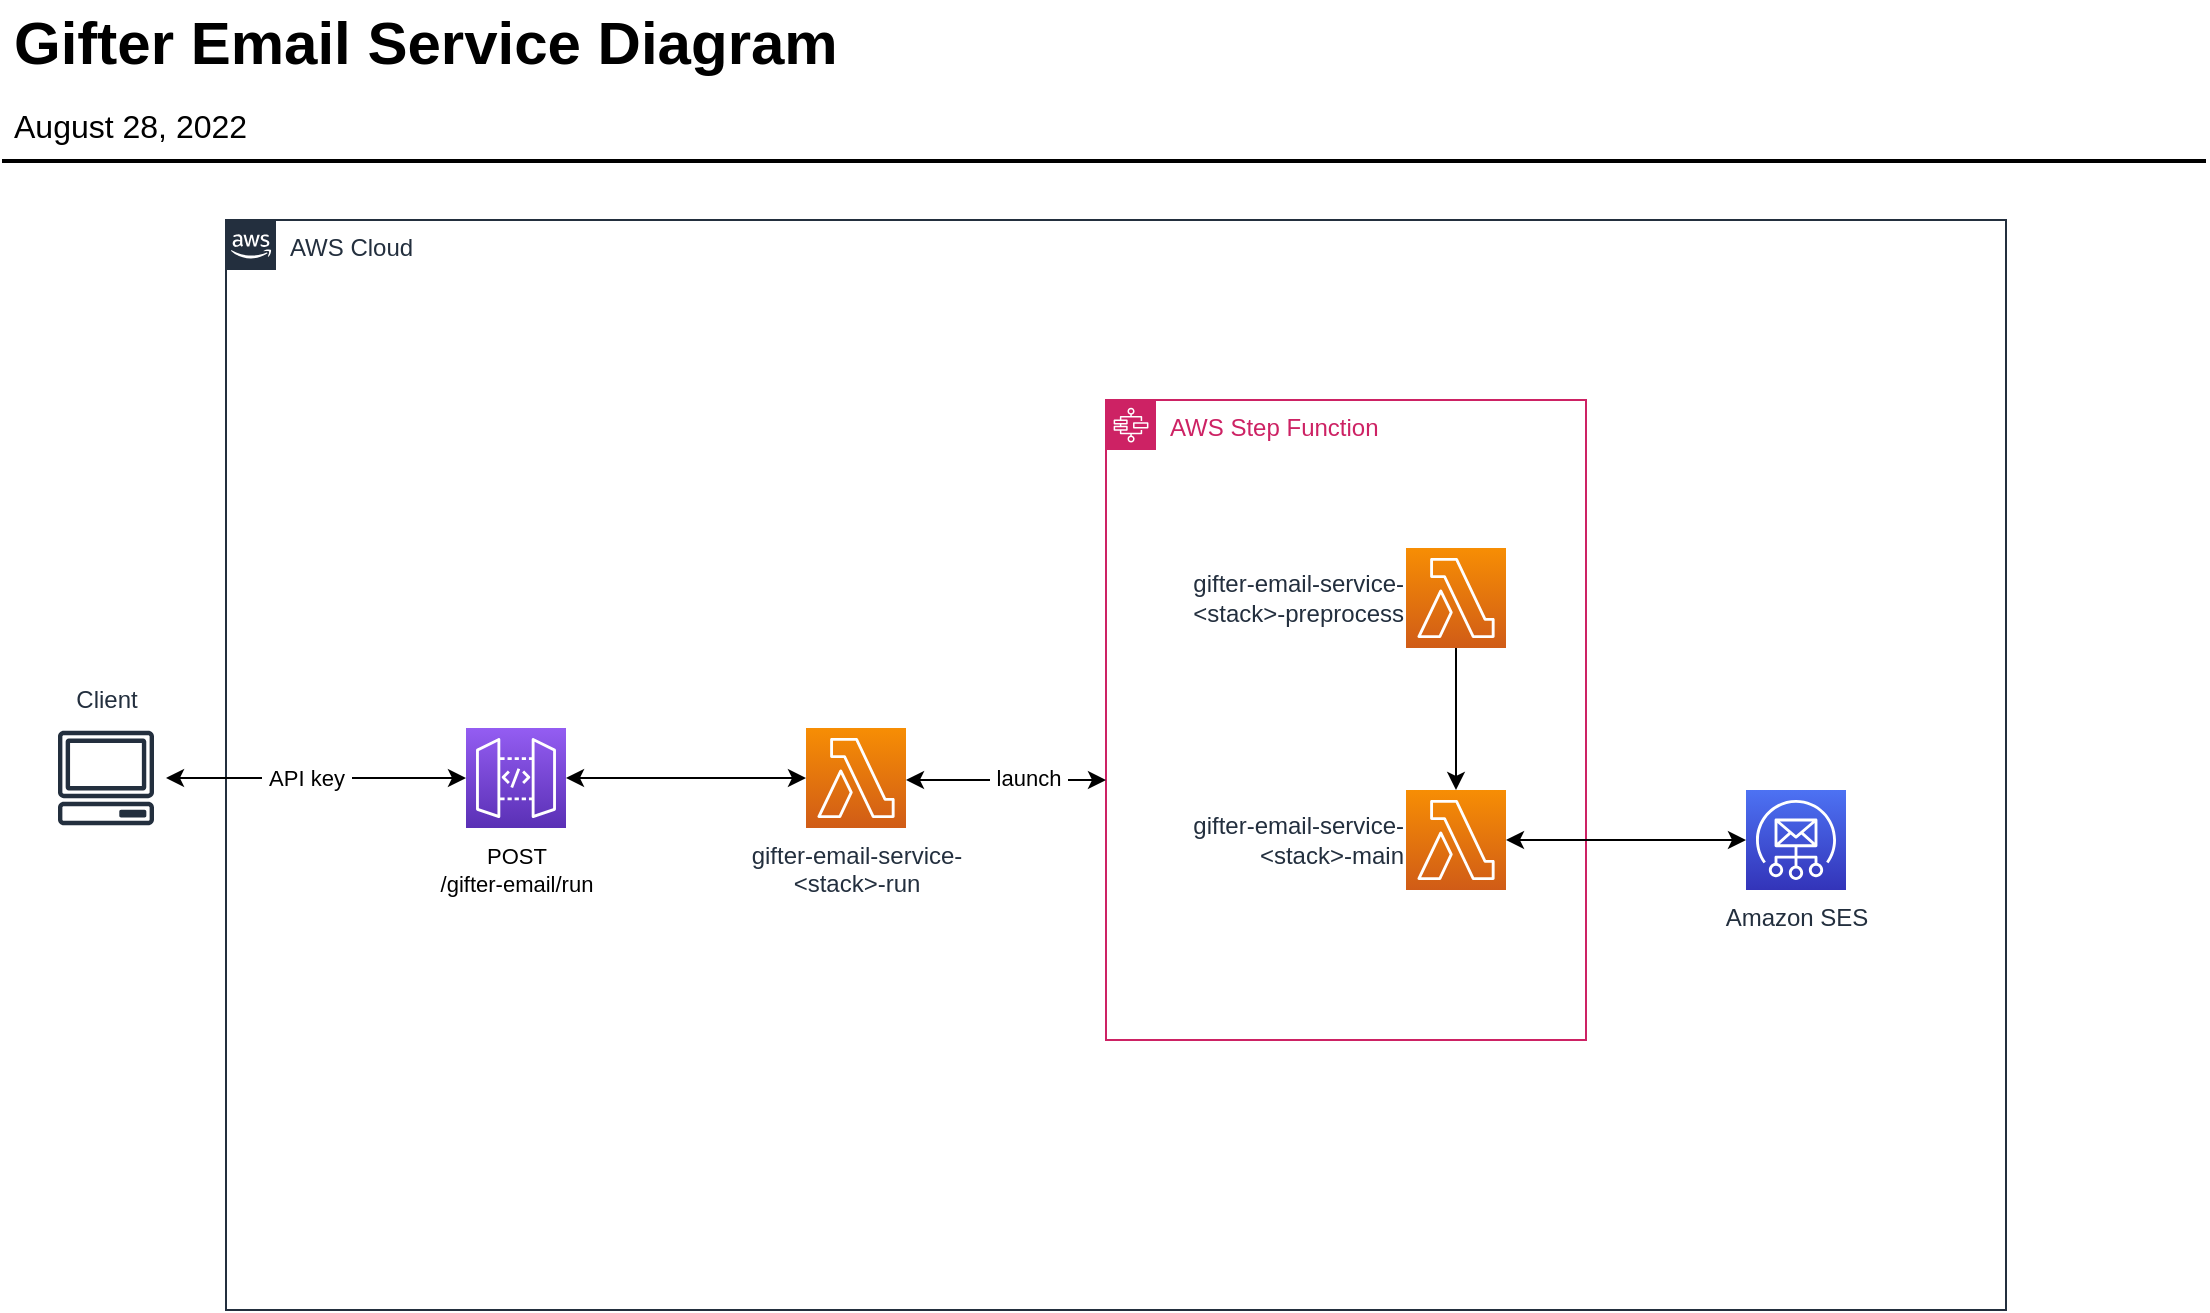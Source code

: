 <mxfile version="20.2.3" type="device"><diagram id="Ht1M8jgEwFfnCIfOTk4-" name="Page-1"><mxGraphModel dx="1731" dy="1115" grid="1" gridSize="10" guides="1" tooltips="1" connect="1" arrows="1" fold="1" page="1" pageScale="1" pageWidth="1169" pageHeight="827" math="0" shadow="0"><root><mxCell id="0"/><mxCell id="1" parent="0"/><mxCell id="UEzPUAAOIrF-is8g5C7q-2" value="AWS Cloud" style="points=[[0,0],[0.25,0],[0.5,0],[0.75,0],[1,0],[1,0.25],[1,0.5],[1,0.75],[1,1],[0.75,1],[0.5,1],[0.25,1],[0,1],[0,0.75],[0,0.5],[0,0.25]];outlineConnect=0;gradientColor=none;html=1;whiteSpace=wrap;fontSize=12;fontStyle=0;shape=mxgraph.aws4.group;grIcon=mxgraph.aws4.group_aws_cloud_alt;strokeColor=#232F3E;fillColor=none;verticalAlign=top;align=left;spacingLeft=30;fontColor=#232F3E;dashed=0;container=1;pointerEvents=0;collapsible=0;recursiveResize=0;" parent="1" vertex="1"><mxGeometry x="120" y="175" width="890" height="545" as="geometry"/></mxCell><mxCell id="G-09HJPbRCcQugbH8GWm-1" value="AWS Step Function" style="points=[[0,0],[0.25,0],[0.5,0],[0.75,0],[1,0],[1,0.25],[1,0.5],[1,0.75],[1,1],[0.75,1],[0.5,1],[0.25,1],[0,1],[0,0.75],[0,0.5],[0,0.25]];outlineConnect=0;gradientColor=none;html=1;whiteSpace=wrap;fontSize=12;fontStyle=0;container=1;pointerEvents=0;collapsible=0;recursiveResize=0;shape=mxgraph.aws4.group;grIcon=mxgraph.aws4.group_aws_step_functions_workflow;strokeColor=#CD2264;fillColor=none;verticalAlign=top;align=left;spacingLeft=30;fontColor=#CD2264;dashed=0;" parent="UEzPUAAOIrF-is8g5C7q-2" vertex="1"><mxGeometry x="440" y="90" width="240" height="320" as="geometry"/></mxCell><mxCell id="YcE0JiLj3q3SMOW1_pfa-4" style="edgeStyle=orthogonalEdgeStyle;rounded=0;orthogonalLoop=1;jettySize=auto;html=1;entryX=0.5;entryY=0;entryDx=0;entryDy=0;entryPerimeter=0;" parent="G-09HJPbRCcQugbH8GWm-1" source="YcE0JiLj3q3SMOW1_pfa-2" target="YcE0JiLj3q3SMOW1_pfa-3" edge="1"><mxGeometry relative="1" as="geometry"/></mxCell><mxCell id="YcE0JiLj3q3SMOW1_pfa-2" value="gifter-email-service-&lt;br&gt;&amp;lt;stack&amp;gt;-preprocess" style="sketch=0;points=[[0,0,0],[0.25,0,0],[0.5,0,0],[0.75,0,0],[1,0,0],[0,1,0],[0.25,1,0],[0.5,1,0],[0.75,1,0],[1,1,0],[0,0.25,0],[0,0.5,0],[0,0.75,0],[1,0.25,0],[1,0.5,0],[1,0.75,0]];outlineConnect=0;fontColor=#232F3E;gradientColor=#F78E04;gradientDirection=north;fillColor=#D05C17;strokeColor=#ffffff;dashed=0;verticalLabelPosition=middle;verticalAlign=middle;align=right;html=1;fontSize=12;fontStyle=0;aspect=fixed;shape=mxgraph.aws4.resourceIcon;resIcon=mxgraph.aws4.lambda;labelPosition=left;" parent="G-09HJPbRCcQugbH8GWm-1" vertex="1"><mxGeometry x="150.0" y="74.0" width="50" height="50" as="geometry"/></mxCell><mxCell id="YcE0JiLj3q3SMOW1_pfa-3" value="gifter-email-service-&lt;br&gt;&amp;lt;stack&amp;gt;-main" style="sketch=0;points=[[0,0,0],[0.25,0,0],[0.5,0,0],[0.75,0,0],[1,0,0],[0,1,0],[0.25,1,0],[0.5,1,0],[0.75,1,0],[1,1,0],[0,0.25,0],[0,0.5,0],[0,0.75,0],[1,0.25,0],[1,0.5,0],[1,0.75,0]];outlineConnect=0;fontColor=#232F3E;gradientColor=#F78E04;gradientDirection=north;fillColor=#D05C17;strokeColor=#ffffff;dashed=0;verticalLabelPosition=middle;verticalAlign=middle;align=right;html=1;fontSize=12;fontStyle=0;aspect=fixed;shape=mxgraph.aws4.resourceIcon;resIcon=mxgraph.aws4.lambda;labelPosition=left;" parent="G-09HJPbRCcQugbH8GWm-1" vertex="1"><mxGeometry x="150.0" y="195.0" width="50" height="50" as="geometry"/></mxCell><mxCell id="9jsZo17BMnvgJ8DPmurd-14" style="edgeStyle=orthogonalEdgeStyle;rounded=0;orthogonalLoop=1;jettySize=auto;html=1;startArrow=classic;startFill=1;" parent="UEzPUAAOIrF-is8g5C7q-2" source="9jsZo17BMnvgJ8DPmurd-2" target="G-09HJPbRCcQugbH8GWm-1" edge="1"><mxGeometry relative="1" as="geometry"><Array as="points"><mxPoint x="410" y="280"/><mxPoint x="410" y="280"/></Array></mxGeometry></mxCell><mxCell id="9jsZo17BMnvgJ8DPmurd-16" value="&amp;nbsp;launch&amp;nbsp;" style="edgeLabel;html=1;align=center;verticalAlign=middle;resizable=0;points=[];" parent="9jsZo17BMnvgJ8DPmurd-14" vertex="1" connectable="0"><mxGeometry x="-0.115" relative="1" as="geometry"><mxPoint x="16" y="-1" as="offset"/></mxGeometry></mxCell><mxCell id="9jsZo17BMnvgJ8DPmurd-2" value="gifter-email-service-&lt;br&gt;&amp;lt;stack&amp;gt;-run" style="sketch=0;points=[[0,0,0],[0.25,0,0],[0.5,0,0],[0.75,0,0],[1,0,0],[0,1,0],[0.25,1,0],[0.5,1,0],[0.75,1,0],[1,1,0],[0,0.25,0],[0,0.5,0],[0,0.75,0],[1,0.25,0],[1,0.5,0],[1,0.75,0]];outlineConnect=0;fontColor=#232F3E;gradientColor=#F78E04;gradientDirection=north;fillColor=#D05C17;strokeColor=#ffffff;dashed=0;verticalLabelPosition=bottom;verticalAlign=top;align=center;html=1;fontSize=12;fontStyle=0;aspect=fixed;shape=mxgraph.aws4.resourceIcon;resIcon=mxgraph.aws4.lambda;labelPosition=center;" parent="UEzPUAAOIrF-is8g5C7q-2" vertex="1"><mxGeometry x="290.0" y="254" width="50" height="50" as="geometry"/></mxCell><mxCell id="86Dcqow2W6RhXiC3b7J8-4" style="edgeStyle=orthogonalEdgeStyle;rounded=0;orthogonalLoop=1;jettySize=auto;html=1;entryX=0;entryY=0.5;entryDx=0;entryDy=0;entryPerimeter=0;startArrow=classic;startFill=1;" parent="UEzPUAAOIrF-is8g5C7q-2" source="86Dcqow2W6RhXiC3b7J8-1" target="9jsZo17BMnvgJ8DPmurd-2" edge="1"><mxGeometry relative="1" as="geometry"/></mxCell><mxCell id="86Dcqow2W6RhXiC3b7J8-1" value="&lt;span style=&quot;color: rgb(0, 0, 0); font-size: 11px; background-color: rgb(255, 255, 255);&quot;&gt;&amp;nbsp;POST&amp;nbsp;&lt;/span&gt;&lt;br style=&quot;color: rgb(0, 0, 0); font-size: 11px;&quot;&gt;&lt;span style=&quot;background-color: rgb(255, 255, 255);&quot;&gt;&lt;font color=&quot;#000000&quot;&gt;&lt;span style=&quot;font-size: 11px;&quot;&gt;&amp;nbsp;/gifter-email/run&amp;nbsp;&lt;/span&gt;&lt;/font&gt;&lt;/span&gt;" style="sketch=0;points=[[0,0,0],[0.25,0,0],[0.5,0,0],[0.75,0,0],[1,0,0],[0,1,0],[0.25,1,0],[0.5,1,0],[0.75,1,0],[1,1,0],[0,0.25,0],[0,0.5,0],[0,0.75,0],[1,0.25,0],[1,0.5,0],[1,0.75,0]];outlineConnect=0;fontColor=#232F3E;gradientColor=#945DF2;gradientDirection=north;fillColor=#5A30B5;strokeColor=#ffffff;dashed=0;verticalLabelPosition=bottom;verticalAlign=top;align=center;html=1;fontSize=12;fontStyle=0;aspect=fixed;shape=mxgraph.aws4.resourceIcon;resIcon=mxgraph.aws4.api_gateway;" parent="UEzPUAAOIrF-is8g5C7q-2" vertex="1"><mxGeometry x="120.0" y="254" width="50" height="50" as="geometry"/></mxCell><mxCell id="qMJh7YxsJLrUCb4Te3F--1" value="Amazon SES" style="sketch=0;points=[[0,0,0],[0.25,0,0],[0.5,0,0],[0.75,0,0],[1,0,0],[0,1,0],[0.25,1,0],[0.5,1,0],[0.75,1,0],[1,1,0],[0,0.25,0],[0,0.5,0],[0,0.75,0],[1,0.25,0],[1,0.5,0],[1,0.75,0]];outlineConnect=0;fontColor=#232F3E;gradientColor=#4D72F3;gradientDirection=north;fillColor=#3334B9;strokeColor=#ffffff;dashed=0;verticalLabelPosition=bottom;verticalAlign=top;align=center;html=1;fontSize=12;fontStyle=0;aspect=fixed;shape=mxgraph.aws4.resourceIcon;resIcon=mxgraph.aws4.simple_email_service;" vertex="1" parent="UEzPUAAOIrF-is8g5C7q-2"><mxGeometry x="760" y="285" width="50" height="50" as="geometry"/></mxCell><mxCell id="qMJh7YxsJLrUCb4Te3F--4" style="edgeStyle=orthogonalEdgeStyle;rounded=0;orthogonalLoop=1;jettySize=auto;html=1;entryX=0;entryY=0.5;entryDx=0;entryDy=0;entryPerimeter=0;startArrow=classic;startFill=1;" edge="1" parent="UEzPUAAOIrF-is8g5C7q-2" source="YcE0JiLj3q3SMOW1_pfa-3" target="qMJh7YxsJLrUCb4Te3F--1"><mxGeometry relative="1" as="geometry"/></mxCell><mxCell id="-QjtrjUzRDEMRZ5MF8oH-47" value="Gifter Email Service Diagram" style="text;html=1;resizable=0;points=[];autosize=1;align=left;verticalAlign=top;spacingTop=-4;fontSize=30;fontStyle=1" parent="1" vertex="1"><mxGeometry x="12" y="65.5" width="440" height="40" as="geometry"/></mxCell><mxCell id="-QjtrjUzRDEMRZ5MF8oH-48" value="August 28, 2022" style="text;html=1;resizable=0;points=[];autosize=1;align=left;verticalAlign=top;spacingTop=-4;fontSize=16" parent="1" vertex="1"><mxGeometry x="12" y="115.5" width="140" height="30" as="geometry"/></mxCell><mxCell id="SCVMTBWpLvtzJIhz15lM-1" value="" style="line;strokeWidth=2;html=1;fontSize=14;" parent="1" vertex="1"><mxGeometry x="8" y="140.5" width="1102" height="10" as="geometry"/></mxCell><mxCell id="rMXUU36Y2gm3yftspSSg-3" value="Client" style="sketch=0;outlineConnect=0;fontColor=#232F3E;gradientColor=none;strokeColor=#232F3E;fillColor=#ffffff;dashed=0;verticalLabelPosition=top;verticalAlign=bottom;align=center;html=1;fontSize=12;fontStyle=0;aspect=fixed;shape=mxgraph.aws4.resourceIcon;resIcon=mxgraph.aws4.client;labelPosition=center;" parent="1" vertex="1"><mxGeometry x="30" y="424" width="60" height="60" as="geometry"/></mxCell><mxCell id="j6vXaqpADB3kZbJ2b9jh-6" style="edgeStyle=orthogonalEdgeStyle;rounded=0;orthogonalLoop=1;jettySize=auto;html=1;entryX=0;entryY=0.5;entryDx=0;entryDy=0;entryPerimeter=0;startArrow=classic;startFill=1;" parent="1" source="rMXUU36Y2gm3yftspSSg-3" target="86Dcqow2W6RhXiC3b7J8-1" edge="1"><mxGeometry relative="1" as="geometry"><mxPoint x="200" y="454.005" as="targetPoint"/><Array as="points"><mxPoint x="200" y="454"/><mxPoint x="200" y="454"/></Array></mxGeometry></mxCell><mxCell id="j6vXaqpADB3kZbJ2b9jh-14" value="&lt;div style=&quot;&quot;&gt;&amp;nbsp;API key&amp;nbsp;&lt;/div&gt;" style="edgeLabel;html=1;align=center;verticalAlign=middle;resizable=0;points=[];labelBackgroundColor=#FFFFFF;" parent="j6vXaqpADB3kZbJ2b9jh-6" vertex="1" connectable="0"><mxGeometry x="0.036" y="-2" relative="1" as="geometry"><mxPoint x="-8" y="-2" as="offset"/></mxGeometry></mxCell></root></mxGraphModel></diagram></mxfile>